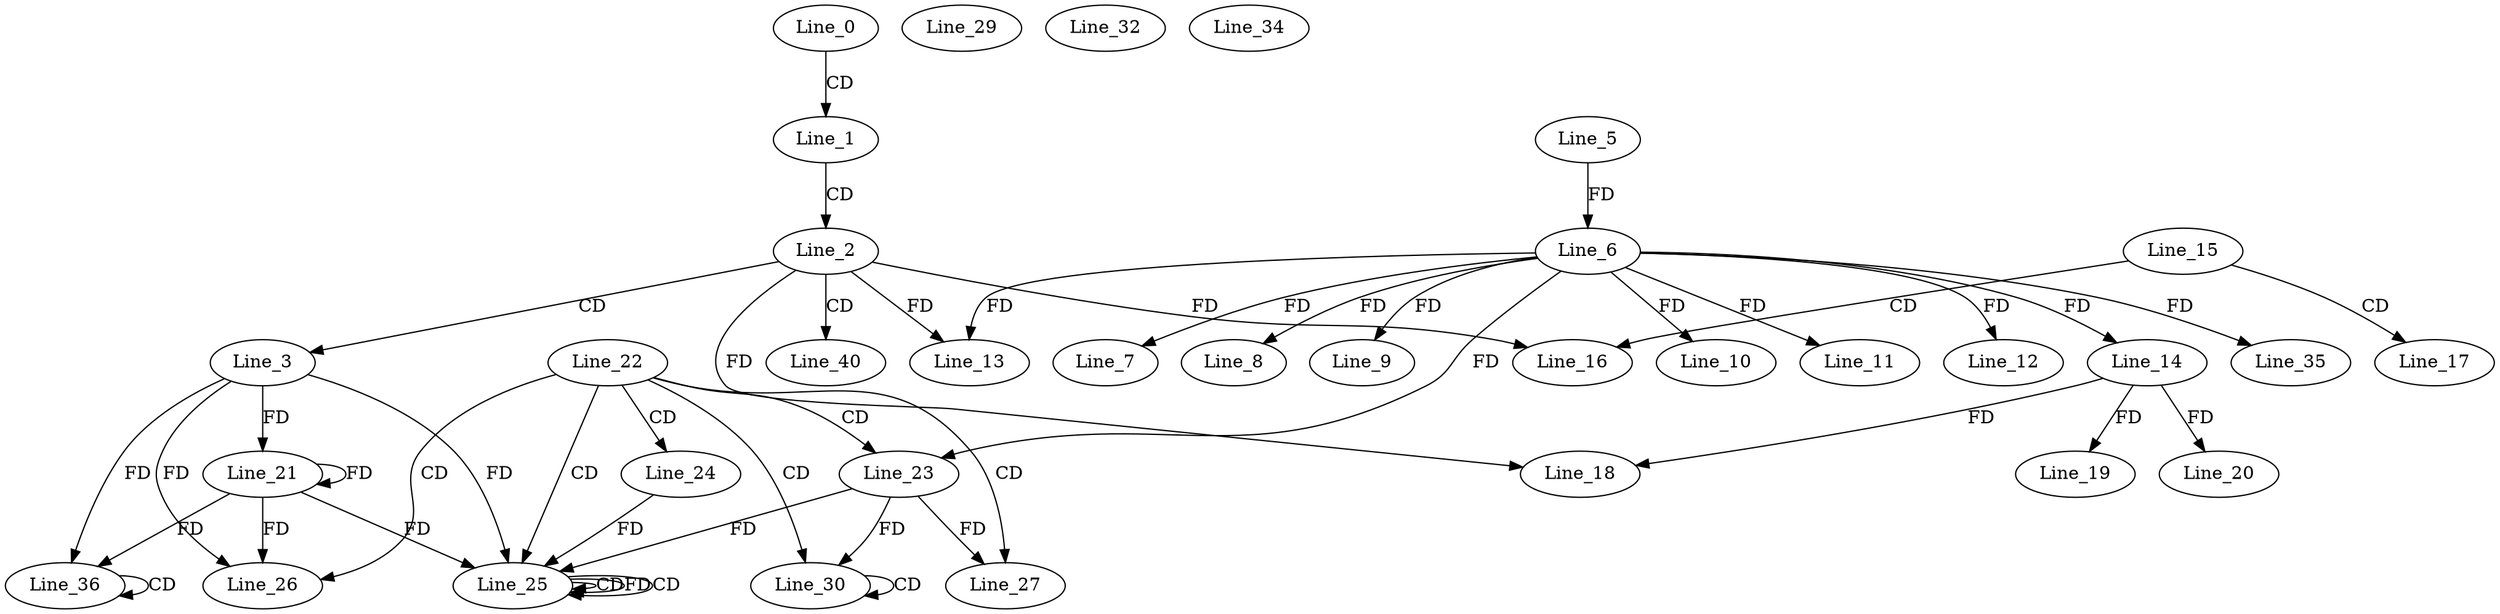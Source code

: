 digraph G {
  Line_0;
  Line_1;
  Line_2;
  Line_3;
  Line_5;
  Line_6;
  Line_6;
  Line_7;
  Line_8;
  Line_9;
  Line_10;
  Line_11;
  Line_12;
  Line_13;
  Line_13;
  Line_14;
  Line_15;
  Line_16;
  Line_16;
  Line_17;
  Line_14;
  Line_18;
  Line_19;
  Line_20;
  Line_21;
  Line_22;
  Line_23;
  Line_23;
  Line_24;
  Line_25;
  Line_25;
  Line_25;
  Line_25;
  Line_26;
  Line_26;
  Line_27;
  Line_29;
  Line_30;
  Line_30;
  Line_32;
  Line_34;
  Line_35;
  Line_36;
  Line_36;
  Line_40;
  Line_0 -> Line_1 [ label="CD" ];
  Line_1 -> Line_2 [ label="CD" ];
  Line_2 -> Line_3 [ label="CD" ];
  Line_5 -> Line_6 [ label="FD" ];
  Line_6 -> Line_7 [ label="FD" ];
  Line_6 -> Line_8 [ label="FD" ];
  Line_6 -> Line_9 [ label="FD" ];
  Line_6 -> Line_10 [ label="FD" ];
  Line_6 -> Line_11 [ label="FD" ];
  Line_6 -> Line_12 [ label="FD" ];
  Line_6 -> Line_13 [ label="FD" ];
  Line_2 -> Line_13 [ label="FD" ];
  Line_6 -> Line_14 [ label="FD" ];
  Line_15 -> Line_16 [ label="CD" ];
  Line_2 -> Line_16 [ label="FD" ];
  Line_15 -> Line_17 [ label="CD" ];
  Line_14 -> Line_18 [ label="FD" ];
  Line_2 -> Line_18 [ label="FD" ];
  Line_14 -> Line_19 [ label="FD" ];
  Line_14 -> Line_20 [ label="FD" ];
  Line_3 -> Line_21 [ label="FD" ];
  Line_21 -> Line_21 [ label="FD" ];
  Line_22 -> Line_23 [ label="CD" ];
  Line_6 -> Line_23 [ label="FD" ];
  Line_22 -> Line_24 [ label="CD" ];
  Line_22 -> Line_25 [ label="CD" ];
  Line_25 -> Line_25 [ label="CD" ];
  Line_25 -> Line_25 [ label="FD" ];
  Line_24 -> Line_25 [ label="FD" ];
  Line_23 -> Line_25 [ label="FD" ];
  Line_25 -> Line_25 [ label="CD" ];
  Line_3 -> Line_25 [ label="FD" ];
  Line_21 -> Line_25 [ label="FD" ];
  Line_22 -> Line_26 [ label="CD" ];
  Line_3 -> Line_26 [ label="FD" ];
  Line_21 -> Line_26 [ label="FD" ];
  Line_22 -> Line_27 [ label="CD" ];
  Line_23 -> Line_27 [ label="FD" ];
  Line_22 -> Line_30 [ label="CD" ];
  Line_30 -> Line_30 [ label="CD" ];
  Line_23 -> Line_30 [ label="FD" ];
  Line_6 -> Line_35 [ label="FD" ];
  Line_36 -> Line_36 [ label="CD" ];
  Line_3 -> Line_36 [ label="FD" ];
  Line_21 -> Line_36 [ label="FD" ];
  Line_2 -> Line_40 [ label="CD" ];
}

